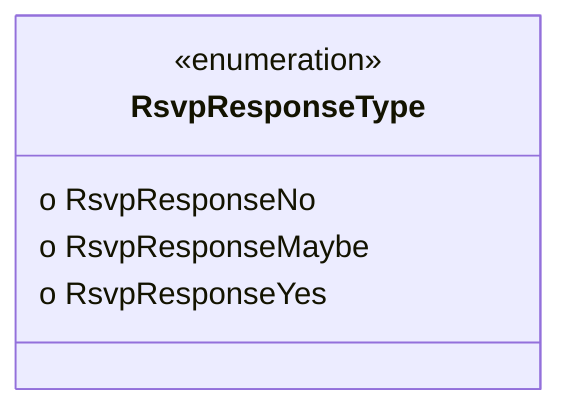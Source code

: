 classDiagram
  class RsvpResponseType {
<<enumeration>>
  o RsvpResponseNo
  o RsvpResponseMaybe
  o RsvpResponseYes
 }
